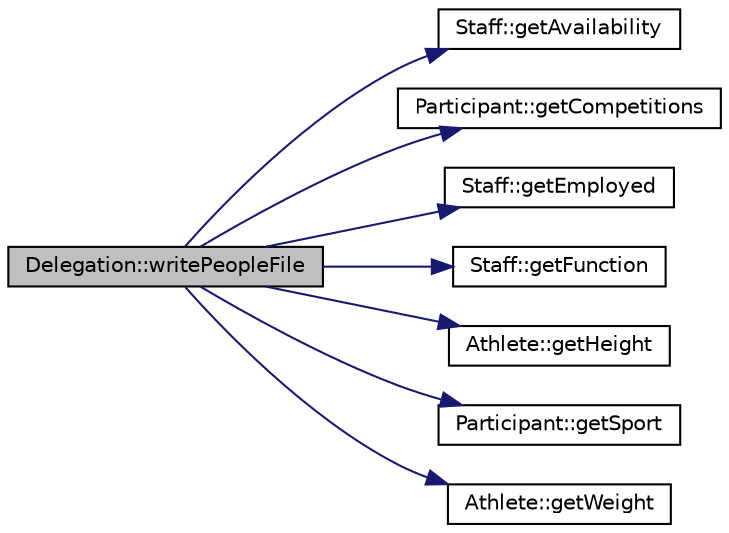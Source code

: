 digraph "Delegation::writePeopleFile"
{
 // LATEX_PDF_SIZE
  edge [fontname="Helvetica",fontsize="10",labelfontname="Helvetica",labelfontsize="10"];
  node [fontname="Helvetica",fontsize="10",shape=record];
  rankdir="LR";
  Node1 [label="Delegation::writePeopleFile",height=0.2,width=0.4,color="black", fillcolor="grey75", style="filled", fontcolor="black",tooltip=" "];
  Node1 -> Node2 [color="midnightblue",fontsize="10",style="solid",fontname="Helvetica"];
  Node2 [label="Staff::getAvailability",height=0.2,width=0.4,color="black", fillcolor="white", style="filled",URL="$class_staff.html#a31248f35705a862d0db45565ddee04c8",tooltip=" "];
  Node1 -> Node3 [color="midnightblue",fontsize="10",style="solid",fontname="Helvetica"];
  Node3 [label="Participant::getCompetitions",height=0.2,width=0.4,color="black", fillcolor="white", style="filled",URL="$class_participant.html#ac430c2c6bafad889be674dac67d334fc",tooltip=" "];
  Node1 -> Node4 [color="midnightblue",fontsize="10",style="solid",fontname="Helvetica"];
  Node4 [label="Staff::getEmployed",height=0.2,width=0.4,color="black", fillcolor="white", style="filled",URL="$class_staff.html#ad788f0d243ec95470686757698b3ea51",tooltip=" "];
  Node1 -> Node5 [color="midnightblue",fontsize="10",style="solid",fontname="Helvetica"];
  Node5 [label="Staff::getFunction",height=0.2,width=0.4,color="black", fillcolor="white", style="filled",URL="$class_staff.html#a43b1a2e9704790df07302b04f726b1c0",tooltip=" "];
  Node1 -> Node6 [color="midnightblue",fontsize="10",style="solid",fontname="Helvetica"];
  Node6 [label="Athlete::getHeight",height=0.2,width=0.4,color="black", fillcolor="white", style="filled",URL="$class_athlete.html#a34d1128f75c51e857bdc454c2c798e0a",tooltip=" "];
  Node1 -> Node7 [color="midnightblue",fontsize="10",style="solid",fontname="Helvetica"];
  Node7 [label="Participant::getSport",height=0.2,width=0.4,color="black", fillcolor="white", style="filled",URL="$class_participant.html#a0926425f1203368992d79ab1378e1e25",tooltip=" "];
  Node1 -> Node8 [color="midnightblue",fontsize="10",style="solid",fontname="Helvetica"];
  Node8 [label="Athlete::getWeight",height=0.2,width=0.4,color="black", fillcolor="white", style="filled",URL="$class_athlete.html#a117929ab0a08854292de13536a90c5e4",tooltip=" "];
}
